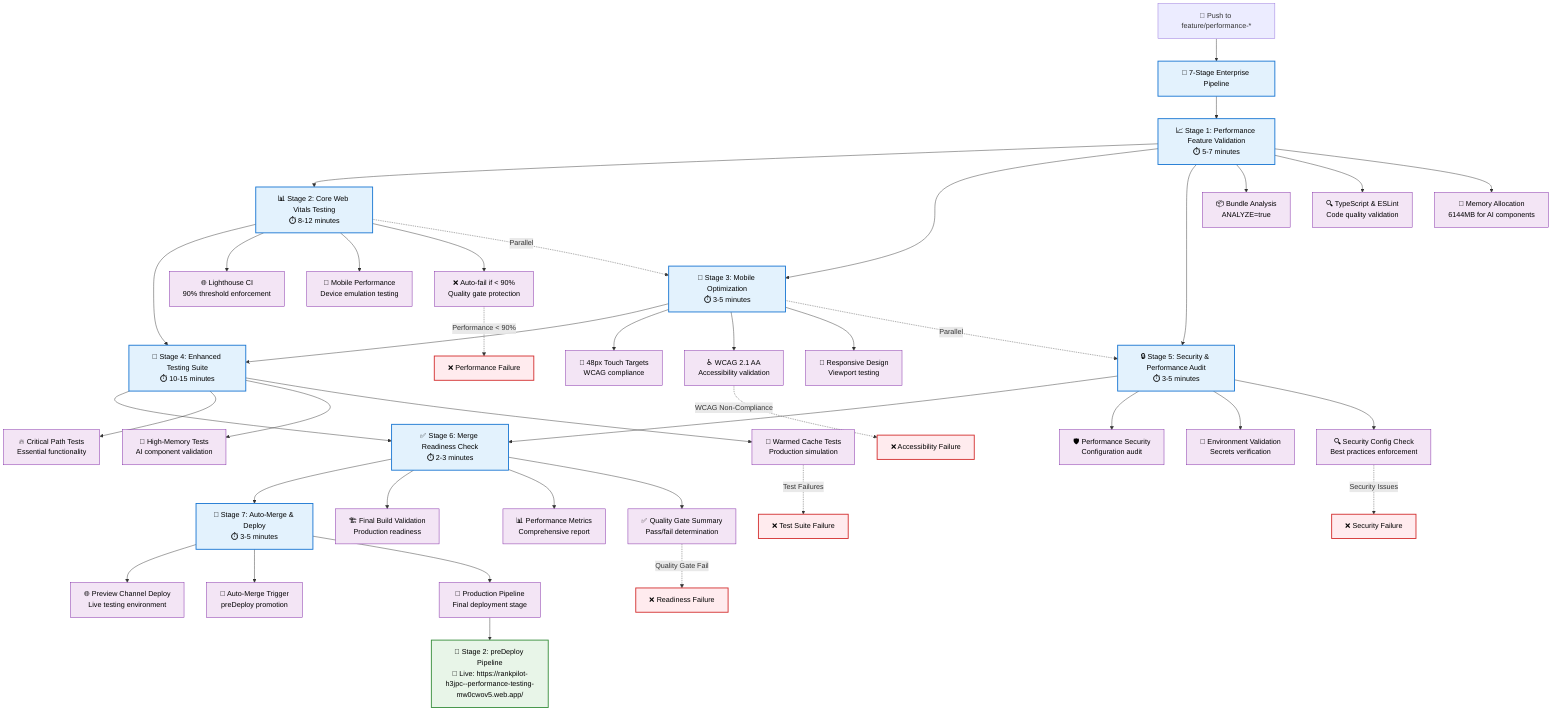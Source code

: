 graph TD
    A[🔄 Push to feature/performance-*] --> B[🎯 7-Stage Enterprise Pipeline]
    
    B --> C[📈 Stage 1: Performance Feature Validation<br/>⏱️ 5-7 minutes]
    C --> D[📊 Stage 2: Core Web Vitals Testing<br/>⏱️ 8-12 minutes]
    C --> E[📱 Stage 3: Mobile Optimization<br/>⏱️ 3-5 minutes]
    D --> F[🧪 Stage 4: Enhanced Testing Suite<br/>⏱️ 10-15 minutes]
    E --> F
    C --> G[🔒 Stage 5: Security & Performance Audit<br/>⏱️ 3-5 minutes]
    F --> H[✅ Stage 6: Merge Readiness Check<br/>⏱️ 2-3 minutes]
    G --> H
    H --> I[🔄 Stage 7: Auto-Merge & Deploy<br/>⏱️ 3-5 minutes]
    
    %% Stage 1 Details
    C --> C1[📦 Bundle Analysis<br/>ANALYZE=true]
    C --> C2[🔍 TypeScript & ESLint<br/>Code quality validation]
    C --> C3[🧠 Memory Allocation<br/>6144MB for AI components]
    
    %% Stage 2 Details  
    D --> D1[🌐 Lighthouse CI<br/>90% threshold enforcement]
    D --> D2[📱 Mobile Performance<br/>Device emulation testing]
    D --> D3[❌ Auto-fail if < 90%<br/>Quality gate protection]
    
    %% Stage 3 Details
    E --> E1[🎯 48px Touch Targets<br/>WCAG compliance]
    E --> E2[♿ WCAG 2.1 AA<br/>Accessibility validation]
    E --> E3[📐 Responsive Design<br/>Viewport testing]
    
    %% Stage 4 Details
    F --> F1[🔥 Critical Path Tests<br/>Essential functionality]
    F --> F2[🧠 High-Memory Tests<br/>AI component validation]
    F --> F3[🚀 Warmed Cache Tests<br/>Production simulation]
    
    %% Stage 5 Details
    G --> G1[🛡️ Performance Security<br/>Configuration audit]
    G --> G2[🔐 Environment Validation<br/>Secrets verification]
    G --> G3[🔍 Security Config Check<br/>Best practices enforcement]
    
    %% Stage 6 Details
    H --> H1[🏗️ Final Build Validation<br/>Production readiness]
    H --> H2[📊 Performance Metrics<br/>Comprehensive report]
    H --> H3[✅ Quality Gate Summary<br/>Pass/fail determination]
    
    %% Stage 7 Details
    I --> I1[🌐 Preview Channel Deploy<br/>Live testing environment]
    I --> I2[🔄 Auto-Merge Trigger<br/>preDeploy promotion]
    I --> I3[🎯 Production Pipeline<br/>Final deployment stage]
    
    %% Failure Points
    D3 -.->|Performance < 90%| FAIL1[❌ Performance Failure]
    E2 -.->|WCAG Non-Compliance| FAIL2[❌ Accessibility Failure]
    F3 -.->|Test Failures| FAIL3[❌ Test Suite Failure]
    G3 -.->|Security Issues| FAIL4[❌ Security Failure]
    H3 -.->|Quality Gate Fail| FAIL5[❌ Readiness Failure]
    
    %% Success Path
    I3 --> SUCCESS[🎉 Stage 2: preDeploy Pipeline<br/>🔗 Live: https://rankpilot-h3jpc--performance-testing-mw0cwov5.web.app/]
    
    %% Parallel Execution Indicators
    D -.->|Parallel| E
    E -.->|Parallel| G
    
    %% Styling
    classDef stage fill:#e3f2fd,stroke:#1976d2,stroke-width:2px,color:#000
    classDef detail fill:#f3e5f5,stroke:#7b1fa2,stroke-width:1px,color:#000
    classDef success fill:#e8f5e8,stroke:#388e3c,stroke-width:2px,color:#000
    classDef failure fill:#ffebee,stroke:#d32f2f,stroke-width:2px,color:#000
    classDef timing fill:#fff3e0,stroke:#f57c00,stroke-width:1px,color:#000
    
    class B,C,D,E,F,G,H,I stage
    class C1,C2,C3,D1,D2,D3,E1,E2,E3,F1,F2,F3,G1,G2,G3,H1,H2,H3,I1,I2,I3 detail
    class SUCCESS success
    class FAIL1,FAIL2,FAIL3,FAIL4,FAIL5 failure